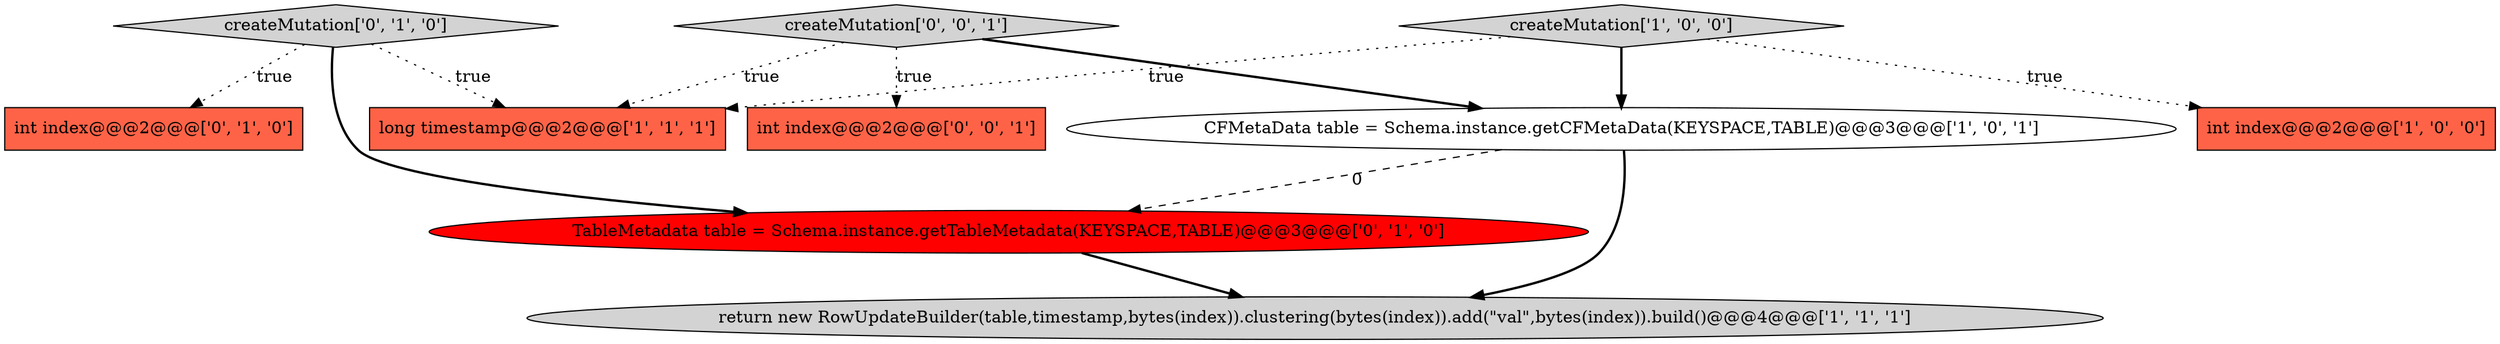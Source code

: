 digraph {
9 [style = filled, label = "createMutation['0', '0', '1']", fillcolor = lightgray, shape = diamond image = "AAA0AAABBB3BBB"];
4 [style = filled, label = "CFMetaData table = Schema.instance.getCFMetaData(KEYSPACE,TABLE)@@@3@@@['1', '0', '1']", fillcolor = white, shape = ellipse image = "AAA0AAABBB1BBB"];
7 [style = filled, label = "TableMetadata table = Schema.instance.getTableMetadata(KEYSPACE,TABLE)@@@3@@@['0', '1', '0']", fillcolor = red, shape = ellipse image = "AAA1AAABBB2BBB"];
1 [style = filled, label = "int index@@@2@@@['1', '0', '0']", fillcolor = tomato, shape = box image = "AAA0AAABBB1BBB"];
6 [style = filled, label = "createMutation['0', '1', '0']", fillcolor = lightgray, shape = diamond image = "AAA0AAABBB2BBB"];
8 [style = filled, label = "int index@@@2@@@['0', '0', '1']", fillcolor = tomato, shape = box image = "AAA0AAABBB3BBB"];
5 [style = filled, label = "int index@@@2@@@['0', '1', '0']", fillcolor = tomato, shape = box image = "AAA0AAABBB2BBB"];
2 [style = filled, label = "return new RowUpdateBuilder(table,timestamp,bytes(index)).clustering(bytes(index)).add(\"val\",bytes(index)).build()@@@4@@@['1', '1', '1']", fillcolor = lightgray, shape = ellipse image = "AAA0AAABBB1BBB"];
3 [style = filled, label = "long timestamp@@@2@@@['1', '1', '1']", fillcolor = tomato, shape = box image = "AAA0AAABBB1BBB"];
0 [style = filled, label = "createMutation['1', '0', '0']", fillcolor = lightgray, shape = diamond image = "AAA0AAABBB1BBB"];
0->3 [style = dotted, label="true"];
4->2 [style = bold, label=""];
6->7 [style = bold, label=""];
6->3 [style = dotted, label="true"];
0->4 [style = bold, label=""];
4->7 [style = dashed, label="0"];
7->2 [style = bold, label=""];
9->3 [style = dotted, label="true"];
9->4 [style = bold, label=""];
6->5 [style = dotted, label="true"];
0->1 [style = dotted, label="true"];
9->8 [style = dotted, label="true"];
}
